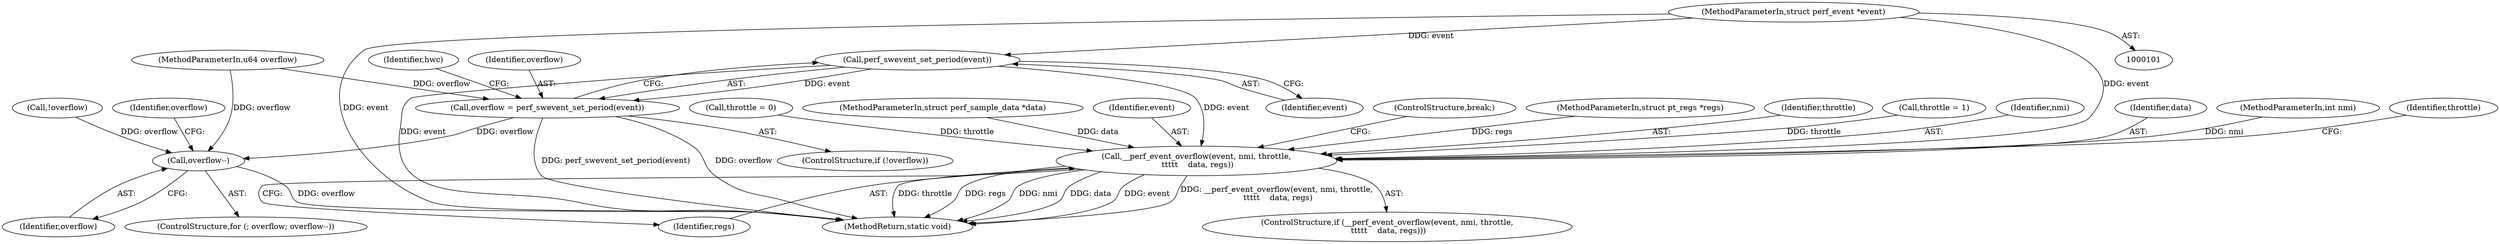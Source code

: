 digraph "1_linux_a8b0ca17b80e92faab46ee7179ba9e99ccb61233_66@pointer" {
"1000102" [label="(MethodParameterIn,struct perf_event *event)"];
"1000133" [label="(Call,perf_swevent_set_period(event))"];
"1000131" [label="(Call,overflow = perf_swevent_set_period(event))"];
"1000144" [label="(Call,overflow--)"];
"1000148" [label="(Call,__perf_event_overflow(event, nmi, throttle,\n \t\t\t\t\t    data, regs))"];
"1000116" [label="(Call,throttle = 0)"];
"1000105" [label="(MethodParameterIn,struct perf_sample_data *data)"];
"1000131" [label="(Call,overflow = perf_swevent_set_period(event))"];
"1000129" [label="(Call,!overflow)"];
"1000102" [label="(MethodParameterIn,struct perf_event *event)"];
"1000138" [label="(Identifier,hwc)"];
"1000159" [label="(MethodReturn,static void)"];
"1000149" [label="(Identifier,event)"];
"1000142" [label="(ControlStructure,for (; overflow; overflow--))"];
"1000155" [label="(ControlStructure,break;)"];
"1000106" [label="(MethodParameterIn,struct pt_regs *regs)"];
"1000134" [label="(Identifier,event)"];
"1000151" [label="(Identifier,throttle)"];
"1000156" [label="(Call,throttle = 1)"];
"1000133" [label="(Call,perf_swevent_set_period(event))"];
"1000150" [label="(Identifier,nmi)"];
"1000147" [label="(ControlStructure,if (__perf_event_overflow(event, nmi, throttle,\n \t\t\t\t\t    data, regs)))"];
"1000145" [label="(Identifier,overflow)"];
"1000148" [label="(Call,__perf_event_overflow(event, nmi, throttle,\n \t\t\t\t\t    data, regs))"];
"1000152" [label="(Identifier,data)"];
"1000153" [label="(Identifier,regs)"];
"1000104" [label="(MethodParameterIn,int nmi)"];
"1000103" [label="(MethodParameterIn,u64 overflow)"];
"1000157" [label="(Identifier,throttle)"];
"1000144" [label="(Call,overflow--)"];
"1000132" [label="(Identifier,overflow)"];
"1000128" [label="(ControlStructure,if (!overflow))"];
"1000143" [label="(Identifier,overflow)"];
"1000102" -> "1000101"  [label="AST: "];
"1000102" -> "1000159"  [label="DDG: event"];
"1000102" -> "1000133"  [label="DDG: event"];
"1000102" -> "1000148"  [label="DDG: event"];
"1000133" -> "1000131"  [label="AST: "];
"1000133" -> "1000134"  [label="CFG: "];
"1000134" -> "1000133"  [label="AST: "];
"1000131" -> "1000133"  [label="CFG: "];
"1000133" -> "1000159"  [label="DDG: event"];
"1000133" -> "1000131"  [label="DDG: event"];
"1000133" -> "1000148"  [label="DDG: event"];
"1000131" -> "1000128"  [label="AST: "];
"1000132" -> "1000131"  [label="AST: "];
"1000138" -> "1000131"  [label="CFG: "];
"1000131" -> "1000159"  [label="DDG: overflow"];
"1000131" -> "1000159"  [label="DDG: perf_swevent_set_period(event)"];
"1000103" -> "1000131"  [label="DDG: overflow"];
"1000131" -> "1000144"  [label="DDG: overflow"];
"1000144" -> "1000142"  [label="AST: "];
"1000144" -> "1000145"  [label="CFG: "];
"1000145" -> "1000144"  [label="AST: "];
"1000143" -> "1000144"  [label="CFG: "];
"1000144" -> "1000159"  [label="DDG: overflow"];
"1000129" -> "1000144"  [label="DDG: overflow"];
"1000103" -> "1000144"  [label="DDG: overflow"];
"1000148" -> "1000147"  [label="AST: "];
"1000148" -> "1000153"  [label="CFG: "];
"1000149" -> "1000148"  [label="AST: "];
"1000150" -> "1000148"  [label="AST: "];
"1000151" -> "1000148"  [label="AST: "];
"1000152" -> "1000148"  [label="AST: "];
"1000153" -> "1000148"  [label="AST: "];
"1000155" -> "1000148"  [label="CFG: "];
"1000157" -> "1000148"  [label="CFG: "];
"1000148" -> "1000159"  [label="DDG: throttle"];
"1000148" -> "1000159"  [label="DDG: regs"];
"1000148" -> "1000159"  [label="DDG: nmi"];
"1000148" -> "1000159"  [label="DDG: data"];
"1000148" -> "1000159"  [label="DDG: event"];
"1000148" -> "1000159"  [label="DDG: __perf_event_overflow(event, nmi, throttle,\n \t\t\t\t\t    data, regs)"];
"1000104" -> "1000148"  [label="DDG: nmi"];
"1000116" -> "1000148"  [label="DDG: throttle"];
"1000156" -> "1000148"  [label="DDG: throttle"];
"1000105" -> "1000148"  [label="DDG: data"];
"1000106" -> "1000148"  [label="DDG: regs"];
}
